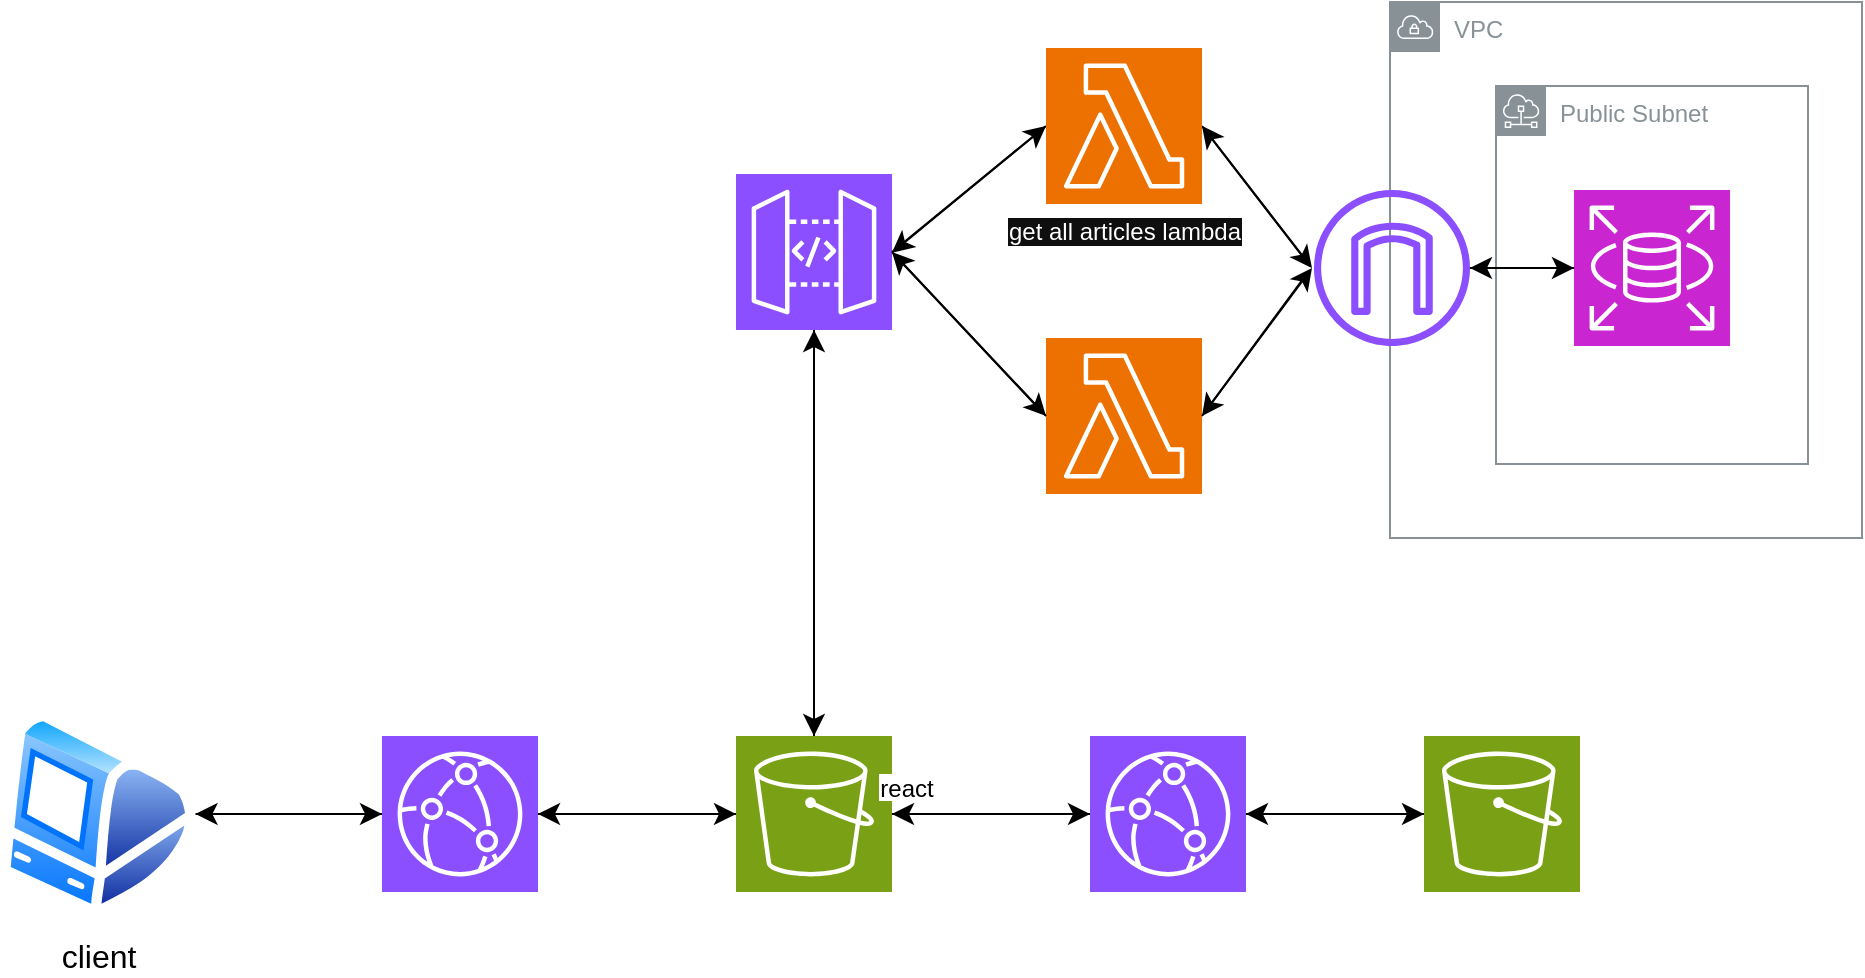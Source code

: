 <mxfile version="23.0.2" type="device">
  <diagram name="Page-1" id="D7rzFFE432yh1y-X3Wb1">
    <mxGraphModel dx="1624" dy="897" grid="0" gridSize="10" guides="1" tooltips="1" connect="1" arrows="1" fold="1" page="0" pageScale="1" pageWidth="850" pageHeight="1100" math="0" shadow="0">
      <root>
        <mxCell id="0" />
        <mxCell id="1" parent="0" />
        <mxCell id="66ssGkLf81JAAQD_jwX_-31" value="Public Subnet" style="sketch=0;outlineConnect=0;gradientColor=none;html=1;whiteSpace=wrap;fontSize=12;fontStyle=0;shape=mxgraph.aws4.group;grIcon=mxgraph.aws4.group_subnet;strokeColor=#879196;fillColor=none;verticalAlign=top;align=left;spacingLeft=30;fontColor=#879196;dashed=0;" parent="1" vertex="1">
          <mxGeometry x="385" y="50" width="156" height="189" as="geometry" />
        </mxCell>
        <mxCell id="66ssGkLf81JAAQD_jwX_-30" value="VPC" style="sketch=0;outlineConnect=0;gradientColor=none;html=1;whiteSpace=wrap;fontSize=12;fontStyle=0;shape=mxgraph.aws4.group;grIcon=mxgraph.aws4.group_vpc;strokeColor=#879196;fillColor=none;verticalAlign=top;align=left;spacingLeft=30;fontColor=#879196;dashed=0;" parent="1" vertex="1">
          <mxGeometry x="332" y="8" width="236" height="268" as="geometry" />
        </mxCell>
        <mxCell id="66ssGkLf81JAAQD_jwX_-24" style="edgeStyle=none;curved=1;rounded=0;orthogonalLoop=1;jettySize=auto;html=1;exitX=1;exitY=0.5;exitDx=0;exitDy=0;exitPerimeter=0;fontSize=12;startSize=8;endSize=8;entryX=0;entryY=0.5;entryDx=0;entryDy=0;entryPerimeter=0;" parent="1" source="66ssGkLf81JAAQD_jwX_-1" edge="1">
          <mxGeometry relative="1" as="geometry">
            <mxPoint x="293" y="141" as="targetPoint" />
          </mxGeometry>
        </mxCell>
        <mxCell id="66ssGkLf81JAAQD_jwX_-38" style="edgeStyle=none;curved=1;rounded=0;orthogonalLoop=1;jettySize=auto;html=1;exitX=0;exitY=0.5;exitDx=0;exitDy=0;exitPerimeter=0;fontSize=12;startSize=8;endSize=8;" parent="1" source="66ssGkLf81JAAQD_jwX_-1" edge="1">
          <mxGeometry relative="1" as="geometry">
            <mxPoint x="83" y="133.333" as="targetPoint" />
          </mxGeometry>
        </mxCell>
        <mxCell id="66ssGkLf81JAAQD_jwX_-1" value="&lt;div&gt;&lt;span style=&quot;background-color: rgb(15, 15, 15);&quot;&gt;&lt;font color=&quot;#ffffff&quot;&gt;get all articles lambda&lt;/font&gt;&lt;/span&gt;&lt;br&gt;&lt;/div&gt;" style="sketch=0;points=[[0,0,0],[0.25,0,0],[0.5,0,0],[0.75,0,0],[1,0,0],[0,1,0],[0.25,1,0],[0.5,1,0],[0.75,1,0],[1,1,0],[0,0.25,0],[0,0.5,0],[0,0.75,0],[1,0.25,0],[1,0.5,0],[1,0.75,0]];outlineConnect=0;fontColor=#232F3E;fillColor=#ED7100;strokeColor=#ffffff;dashed=0;verticalLabelPosition=bottom;verticalAlign=top;align=center;html=1;fontSize=12;fontStyle=0;aspect=fixed;shape=mxgraph.aws4.resourceIcon;resIcon=mxgraph.aws4.lambda;" parent="1" vertex="1">
          <mxGeometry x="160" y="31" width="78" height="78" as="geometry" />
        </mxCell>
        <mxCell id="66ssGkLf81JAAQD_jwX_-2" value="&lt;div&gt;&lt;font color=&quot;#ffffff&quot;&gt;get article lambda&lt;/font&gt;&lt;/div&gt;" style="sketch=0;points=[[0,0,0],[0.25,0,0],[0.5,0,0],[0.75,0,0],[1,0,0],[0,1,0],[0.25,1,0],[0.5,1,0],[0.75,1,0],[1,1,0],[0,0.25,0],[0,0.5,0],[0,0.75,0],[1,0.25,0],[1,0.5,0],[1,0.75,0]];outlineConnect=0;fontColor=#232F3E;fillColor=#ED7100;strokeColor=#ffffff;dashed=0;verticalLabelPosition=bottom;verticalAlign=top;align=center;html=1;fontSize=12;fontStyle=0;aspect=fixed;shape=mxgraph.aws4.resourceIcon;resIcon=mxgraph.aws4.lambda;" parent="1" vertex="1">
          <mxGeometry x="160" y="176" width="78" height="78" as="geometry" />
        </mxCell>
        <mxCell id="66ssGkLf81JAAQD_jwX_-41" style="edgeStyle=none;curved=1;rounded=0;orthogonalLoop=1;jettySize=auto;html=1;exitX=0;exitY=0.5;exitDx=0;exitDy=0;exitPerimeter=0;fontSize=12;startSize=8;endSize=8;" parent="1" source="66ssGkLf81JAAQD_jwX_-3" target="66ssGkLf81JAAQD_jwX_-29" edge="1">
          <mxGeometry relative="1" as="geometry" />
        </mxCell>
        <mxCell id="66ssGkLf81JAAQD_jwX_-3" value="&lt;font color=&quot;#ffffff&quot;&gt;aurora postgres rds&lt;/font&gt;" style="sketch=0;points=[[0,0,0],[0.25,0,0],[0.5,0,0],[0.75,0,0],[1,0,0],[0,1,0],[0.25,1,0],[0.5,1,0],[0.75,1,0],[1,1,0],[0,0.25,0],[0,0.5,0],[0,0.75,0],[1,0.25,0],[1,0.5,0],[1,0.75,0]];outlineConnect=0;fontColor=#232F3E;fillColor=#C925D1;strokeColor=#ffffff;dashed=0;verticalLabelPosition=bottom;verticalAlign=top;align=center;html=1;fontSize=12;fontStyle=0;aspect=fixed;shape=mxgraph.aws4.resourceIcon;resIcon=mxgraph.aws4.rds;" parent="1" vertex="1">
          <mxGeometry x="424" y="102" width="78" height="78" as="geometry" />
        </mxCell>
        <mxCell id="66ssGkLf81JAAQD_jwX_-4" value="&lt;font color=&quot;#ffffff&quot;&gt;api gateway&lt;/font&gt;" style="sketch=0;points=[[0,0,0],[0.25,0,0],[0.5,0,0],[0.75,0,0],[1,0,0],[0,1,0],[0.25,1,0],[0.5,1,0],[0.75,1,0],[1,1,0],[0,0.25,0],[0,0.5,0],[0,0.75,0],[1,0.25,0],[1,0.5,0],[1,0.75,0]];outlineConnect=0;fontColor=#232F3E;fillColor=#8C4FFF;strokeColor=#ffffff;dashed=0;verticalLabelPosition=bottom;verticalAlign=top;align=center;html=1;fontSize=12;fontStyle=0;aspect=fixed;shape=mxgraph.aws4.resourceIcon;resIcon=mxgraph.aws4.api_gateway;" parent="1" vertex="1">
          <mxGeometry x="5" y="94" width="78" height="78" as="geometry" />
        </mxCell>
        <mxCell id="66ssGkLf81JAAQD_jwX_-19" style="edgeStyle=none;curved=1;rounded=0;orthogonalLoop=1;jettySize=auto;html=1;exitX=1;exitY=0.5;exitDx=0;exitDy=0;exitPerimeter=0;fontSize=12;startSize=8;endSize=8;" parent="1" source="66ssGkLf81JAAQD_jwX_-9" target="66ssGkLf81JAAQD_jwX_-11" edge="1">
          <mxGeometry relative="1" as="geometry" />
        </mxCell>
        <mxCell id="66ssGkLf81JAAQD_jwX_-35" style="edgeStyle=none;curved=1;rounded=0;orthogonalLoop=1;jettySize=auto;html=1;exitX=0;exitY=0.5;exitDx=0;exitDy=0;exitPerimeter=0;entryX=1;entryY=0.5;entryDx=0;entryDy=0;fontSize=12;startSize=8;endSize=8;" parent="1" source="66ssGkLf81JAAQD_jwX_-9" target="66ssGkLf81JAAQD_jwX_-13" edge="1">
          <mxGeometry relative="1" as="geometry" />
        </mxCell>
        <mxCell id="66ssGkLf81JAAQD_jwX_-9" value="&lt;font color=&quot;#ffffff&quot;&gt;cloudfront&lt;/font&gt;" style="sketch=0;points=[[0,0,0],[0.25,0,0],[0.5,0,0],[0.75,0,0],[1,0,0],[0,1,0],[0.25,1,0],[0.5,1,0],[0.75,1,0],[1,1,0],[0,0.25,0],[0,0.5,0],[0,0.75,0],[1,0.25,0],[1,0.5,0],[1,0.75,0]];outlineConnect=0;fontColor=#232F3E;fillColor=#8C4FFF;strokeColor=#ffffff;dashed=0;verticalLabelPosition=bottom;verticalAlign=top;align=center;html=1;fontSize=12;fontStyle=0;aspect=fixed;shape=mxgraph.aws4.resourceIcon;resIcon=mxgraph.aws4.cloudfront;" parent="1" vertex="1">
          <mxGeometry x="-172" y="375" width="78" height="78" as="geometry" />
        </mxCell>
        <mxCell id="66ssGkLf81JAAQD_jwX_-10" value="&lt;font color=&quot;#ffffff&quot;&gt;cloudfront&lt;/font&gt;" style="sketch=0;points=[[0,0,0],[0.25,0,0],[0.5,0,0],[0.75,0,0],[1,0,0],[0,1,0],[0.25,1,0],[0.5,1,0],[0.75,1,0],[1,1,0],[0,0.25,0],[0,0.5,0],[0,0.75,0],[1,0.25,0],[1,0.5,0],[1,0.75,0]];outlineConnect=0;fontColor=#232F3E;fillColor=#8C4FFF;strokeColor=#ffffff;dashed=0;verticalLabelPosition=bottom;verticalAlign=top;align=center;html=1;fontSize=12;fontStyle=0;aspect=fixed;shape=mxgraph.aws4.resourceIcon;resIcon=mxgraph.aws4.cloudfront;" parent="1" vertex="1">
          <mxGeometry x="182" y="375" width="78" height="78" as="geometry" />
        </mxCell>
        <mxCell id="66ssGkLf81JAAQD_jwX_-11" value="&lt;font color=&quot;#ffffff&quot;&gt;frontend s3 bucket&lt;/font&gt;" style="sketch=0;points=[[0,0,0],[0.25,0,0],[0.5,0,0],[0.75,0,0],[1,0,0],[0,1,0],[0.25,1,0],[0.5,1,0],[0.75,1,0],[1,1,0],[0,0.25,0],[0,0.5,0],[0,0.75,0],[1,0.25,0],[1,0.5,0],[1,0.75,0]];outlineConnect=0;fontColor=#232F3E;fillColor=#7AA116;strokeColor=#ffffff;dashed=0;verticalLabelPosition=bottom;verticalAlign=top;align=center;html=1;fontSize=12;fontStyle=0;aspect=fixed;shape=mxgraph.aws4.resourceIcon;resIcon=mxgraph.aws4.s3;" parent="1" vertex="1">
          <mxGeometry x="5" y="375" width="78" height="78" as="geometry" />
        </mxCell>
        <mxCell id="66ssGkLf81JAAQD_jwX_-12" value="&lt;font color=&quot;#ffffff&quot;&gt;images s3 bucket&lt;/font&gt;" style="sketch=0;points=[[0,0,0],[0.25,0,0],[0.5,0,0],[0.75,0,0],[1,0,0],[0,1,0],[0.25,1,0],[0.5,1,0],[0.75,1,0],[1,1,0],[0,0.25,0],[0,0.5,0],[0,0.75,0],[1,0.25,0],[1,0.5,0],[1,0.75,0]];outlineConnect=0;fontColor=#232F3E;fillColor=#7AA116;strokeColor=#ffffff;dashed=0;verticalLabelPosition=bottom;verticalAlign=top;align=center;html=1;fontSize=12;fontStyle=0;aspect=fixed;shape=mxgraph.aws4.resourceIcon;resIcon=mxgraph.aws4.s3;" parent="1" vertex="1">
          <mxGeometry x="349" y="375" width="78" height="78" as="geometry" />
        </mxCell>
        <mxCell id="66ssGkLf81JAAQD_jwX_-13" value="client" style="image;aspect=fixed;perimeter=ellipsePerimeter;html=1;align=center;shadow=0;dashed=0;spacingTop=3;image=img/lib/active_directory/mac_client.svg;fontSize=16;" parent="1" vertex="1">
          <mxGeometry x="-363" y="362" width="97.76" height="104" as="geometry" />
        </mxCell>
        <mxCell id="66ssGkLf81JAAQD_jwX_-16" style="edgeStyle=none;curved=1;rounded=0;orthogonalLoop=1;jettySize=auto;html=1;exitX=1;exitY=0.5;exitDx=0;exitDy=0;exitPerimeter=0;entryX=0;entryY=0.5;entryDx=0;entryDy=0;entryPerimeter=0;fontSize=12;startSize=8;endSize=8;" parent="1" source="66ssGkLf81JAAQD_jwX_-11" target="66ssGkLf81JAAQD_jwX_-10" edge="1">
          <mxGeometry relative="1" as="geometry" />
        </mxCell>
        <mxCell id="66ssGkLf81JAAQD_jwX_-17" style="edgeStyle=none;curved=1;rounded=0;orthogonalLoop=1;jettySize=auto;html=1;exitX=1;exitY=0.5;exitDx=0;exitDy=0;exitPerimeter=0;entryX=0;entryY=0.5;entryDx=0;entryDy=0;entryPerimeter=0;fontSize=12;startSize=8;endSize=8;" parent="1" source="66ssGkLf81JAAQD_jwX_-10" target="66ssGkLf81JAAQD_jwX_-12" edge="1">
          <mxGeometry relative="1" as="geometry" />
        </mxCell>
        <mxCell id="66ssGkLf81JAAQD_jwX_-20" style="edgeStyle=none;curved=1;rounded=0;orthogonalLoop=1;jettySize=auto;html=1;exitX=0.5;exitY=0;exitDx=0;exitDy=0;exitPerimeter=0;entryX=0.5;entryY=1;entryDx=0;entryDy=0;entryPerimeter=0;fontSize=12;startSize=8;endSize=8;" parent="1" source="66ssGkLf81JAAQD_jwX_-11" target="66ssGkLf81JAAQD_jwX_-4" edge="1">
          <mxGeometry relative="1" as="geometry" />
        </mxCell>
        <mxCell id="66ssGkLf81JAAQD_jwX_-21" style="edgeStyle=none;curved=1;rounded=0;orthogonalLoop=1;jettySize=auto;html=1;exitX=1;exitY=0.5;exitDx=0;exitDy=0;exitPerimeter=0;entryX=0;entryY=0.5;entryDx=0;entryDy=0;entryPerimeter=0;fontSize=12;startSize=8;endSize=8;" parent="1" source="66ssGkLf81JAAQD_jwX_-4" target="66ssGkLf81JAAQD_jwX_-1" edge="1">
          <mxGeometry relative="1" as="geometry" />
        </mxCell>
        <mxCell id="66ssGkLf81JAAQD_jwX_-22" style="edgeStyle=none;curved=1;rounded=0;orthogonalLoop=1;jettySize=auto;html=1;exitX=1;exitY=0.5;exitDx=0;exitDy=0;exitPerimeter=0;entryX=0;entryY=0.5;entryDx=0;entryDy=0;entryPerimeter=0;fontSize=12;startSize=8;endSize=8;" parent="1" source="66ssGkLf81JAAQD_jwX_-4" target="66ssGkLf81JAAQD_jwX_-2" edge="1">
          <mxGeometry relative="1" as="geometry" />
        </mxCell>
        <mxCell id="66ssGkLf81JAAQD_jwX_-23" style="edgeStyle=none;curved=1;rounded=0;orthogonalLoop=1;jettySize=auto;html=1;exitX=1;exitY=0.5;exitDx=0;exitDy=0;exitPerimeter=0;entryX=0;entryY=0.5;entryDx=0;entryDy=0;entryPerimeter=0;fontSize=12;startSize=8;endSize=8;" parent="1" source="66ssGkLf81JAAQD_jwX_-2" edge="1">
          <mxGeometry relative="1" as="geometry">
            <mxPoint x="293" y="141" as="targetPoint" />
          </mxGeometry>
        </mxCell>
        <mxCell id="66ssGkLf81JAAQD_jwX_-26" style="edgeStyle=none;curved=1;rounded=0;orthogonalLoop=1;jettySize=auto;html=1;exitX=1;exitY=0.5;exitDx=0;exitDy=0;exitPerimeter=0;entryX=0;entryY=0.5;entryDx=0;entryDy=0;entryPerimeter=0;fontSize=12;startSize=8;endSize=8;" parent="1" target="66ssGkLf81JAAQD_jwX_-3" edge="1">
          <mxGeometry relative="1" as="geometry">
            <mxPoint x="371.0" y="141" as="sourcePoint" />
          </mxGeometry>
        </mxCell>
        <mxCell id="66ssGkLf81JAAQD_jwX_-27" value="react" style="shape=image;verticalLabelPosition=bottom;labelBackgroundColor=default;verticalAlign=top;aspect=fixed;imageAspect=0;image=https://upload.wikimedia.org/wikipedia/commons/thumb/a/a7/React-icon.svg/2300px-React-icon.svg.png;" parent="1" vertex="1">
          <mxGeometry x="54" y="324" width="73" height="63.45" as="geometry" />
        </mxCell>
        <mxCell id="66ssGkLf81JAAQD_jwX_-28" style="edgeStyle=none;curved=1;rounded=0;orthogonalLoop=1;jettySize=auto;html=1;exitX=1;exitY=0.5;exitDx=0;exitDy=0;entryX=0;entryY=0.5;entryDx=0;entryDy=0;entryPerimeter=0;fontSize=12;startSize=8;endSize=8;" parent="1" source="66ssGkLf81JAAQD_jwX_-13" target="66ssGkLf81JAAQD_jwX_-9" edge="1">
          <mxGeometry relative="1" as="geometry" />
        </mxCell>
        <mxCell id="66ssGkLf81JAAQD_jwX_-29" value="&lt;font color=&quot;#ffffff&quot;&gt;internet gateway&lt;/font&gt;" style="sketch=0;outlineConnect=0;fontColor=#232F3E;gradientColor=none;fillColor=#8C4FFF;strokeColor=none;dashed=0;verticalLabelPosition=bottom;verticalAlign=top;align=center;html=1;fontSize=12;fontStyle=0;aspect=fixed;pointerEvents=1;shape=mxgraph.aws4.internet_gateway;" parent="1" vertex="1">
          <mxGeometry x="294" y="102" width="78" height="78" as="geometry" />
        </mxCell>
        <mxCell id="66ssGkLf81JAAQD_jwX_-32" style="edgeStyle=none;curved=1;rounded=0;orthogonalLoop=1;jettySize=auto;html=1;exitX=0;exitY=0.5;exitDx=0;exitDy=0;exitPerimeter=0;entryX=1;entryY=0.5;entryDx=0;entryDy=0;entryPerimeter=0;fontSize=12;startSize=8;endSize=8;" parent="1" source="66ssGkLf81JAAQD_jwX_-12" target="66ssGkLf81JAAQD_jwX_-10" edge="1">
          <mxGeometry relative="1" as="geometry" />
        </mxCell>
        <mxCell id="66ssGkLf81JAAQD_jwX_-33" style="edgeStyle=none;curved=1;rounded=0;orthogonalLoop=1;jettySize=auto;html=1;exitX=0;exitY=0.5;exitDx=0;exitDy=0;exitPerimeter=0;entryX=1;entryY=0.5;entryDx=0;entryDy=0;entryPerimeter=0;fontSize=12;startSize=8;endSize=8;" parent="1" source="66ssGkLf81JAAQD_jwX_-10" target="66ssGkLf81JAAQD_jwX_-11" edge="1">
          <mxGeometry relative="1" as="geometry" />
        </mxCell>
        <mxCell id="66ssGkLf81JAAQD_jwX_-34" style="edgeStyle=none;curved=1;rounded=0;orthogonalLoop=1;jettySize=auto;html=1;exitX=0;exitY=0.5;exitDx=0;exitDy=0;exitPerimeter=0;entryX=1;entryY=0.5;entryDx=0;entryDy=0;entryPerimeter=0;fontSize=12;startSize=8;endSize=8;" parent="1" source="66ssGkLf81JAAQD_jwX_-11" target="66ssGkLf81JAAQD_jwX_-9" edge="1">
          <mxGeometry relative="1" as="geometry" />
        </mxCell>
        <mxCell id="66ssGkLf81JAAQD_jwX_-36" style="edgeStyle=none;curved=1;rounded=0;orthogonalLoop=1;jettySize=auto;html=1;exitX=0.5;exitY=1;exitDx=0;exitDy=0;exitPerimeter=0;entryX=0.5;entryY=0;entryDx=0;entryDy=0;entryPerimeter=0;fontSize=12;startSize=8;endSize=8;" parent="1" source="66ssGkLf81JAAQD_jwX_-4" target="66ssGkLf81JAAQD_jwX_-11" edge="1">
          <mxGeometry relative="1" as="geometry" />
        </mxCell>
        <mxCell id="66ssGkLf81JAAQD_jwX_-37" style="edgeStyle=none;curved=1;rounded=0;orthogonalLoop=1;jettySize=auto;html=1;exitX=0;exitY=0.5;exitDx=0;exitDy=0;exitPerimeter=0;entryX=1;entryY=0.5;entryDx=0;entryDy=0;entryPerimeter=0;fontSize=12;startSize=8;endSize=8;" parent="1" source="66ssGkLf81JAAQD_jwX_-2" target="66ssGkLf81JAAQD_jwX_-4" edge="1">
          <mxGeometry relative="1" as="geometry" />
        </mxCell>
        <mxCell id="66ssGkLf81JAAQD_jwX_-39" style="edgeStyle=none;curved=1;rounded=0;orthogonalLoop=1;jettySize=auto;html=1;exitX=1;exitY=0.5;exitDx=0;exitDy=0;exitPerimeter=0;fontSize=12;startSize=8;endSize=8;entryX=1;entryY=0.5;entryDx=0;entryDy=0;entryPerimeter=0;" parent="1" target="66ssGkLf81JAAQD_jwX_-1" edge="1">
          <mxGeometry relative="1" as="geometry">
            <mxPoint x="206" y="16" as="targetPoint" />
            <mxPoint x="292" y="140" as="sourcePoint" />
          </mxGeometry>
        </mxCell>
        <mxCell id="66ssGkLf81JAAQD_jwX_-40" style="edgeStyle=none;curved=1;rounded=0;orthogonalLoop=1;jettySize=auto;html=1;exitX=-0.038;exitY=0.526;exitDx=0;exitDy=0;exitPerimeter=0;fontSize=12;startSize=8;endSize=8;entryX=1;entryY=0.5;entryDx=0;entryDy=0;entryPerimeter=0;" parent="1" source="66ssGkLf81JAAQD_jwX_-29" target="66ssGkLf81JAAQD_jwX_-2" edge="1">
          <mxGeometry relative="1" as="geometry">
            <mxPoint x="313" y="161" as="targetPoint" />
            <mxPoint x="258" y="90" as="sourcePoint" />
          </mxGeometry>
        </mxCell>
      </root>
    </mxGraphModel>
  </diagram>
</mxfile>
